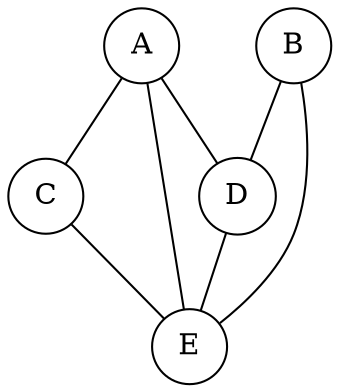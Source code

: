 Graph G042 {
  A [shape=circle];
  B [shape=circle];
  C [shape=circle];
  D [shape=circle];
  E [shape=circle];
  A -- C;
  A -- D;
  A -- E;
  B -- D;
  B -- E;
  C -- E;
  D -- E;
}
